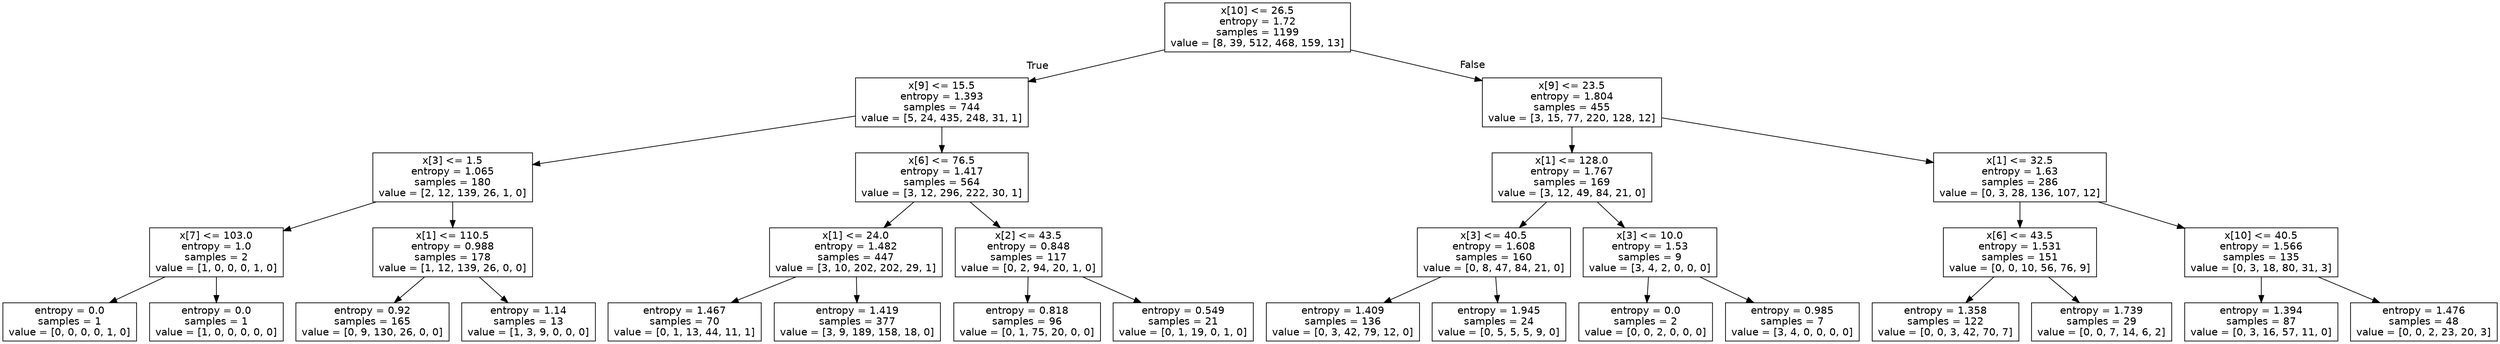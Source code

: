 digraph Tree {
node [shape=box, fontname="helvetica"] ;
edge [fontname="helvetica"] ;
0 [label="x[10] <= 26.5\nentropy = 1.72\nsamples = 1199\nvalue = [8, 39, 512, 468, 159, 13]"] ;
1 [label="x[9] <= 15.5\nentropy = 1.393\nsamples = 744\nvalue = [5, 24, 435, 248, 31, 1]"] ;
0 -> 1 [labeldistance=2.5, labelangle=45, headlabel="True"] ;
2 [label="x[3] <= 1.5\nentropy = 1.065\nsamples = 180\nvalue = [2, 12, 139, 26, 1, 0]"] ;
1 -> 2 ;
3 [label="x[7] <= 103.0\nentropy = 1.0\nsamples = 2\nvalue = [1, 0, 0, 0, 1, 0]"] ;
2 -> 3 ;
4 [label="entropy = 0.0\nsamples = 1\nvalue = [0, 0, 0, 0, 1, 0]"] ;
3 -> 4 ;
5 [label="entropy = 0.0\nsamples = 1\nvalue = [1, 0, 0, 0, 0, 0]"] ;
3 -> 5 ;
6 [label="x[1] <= 110.5\nentropy = 0.988\nsamples = 178\nvalue = [1, 12, 139, 26, 0, 0]"] ;
2 -> 6 ;
7 [label="entropy = 0.92\nsamples = 165\nvalue = [0, 9, 130, 26, 0, 0]"] ;
6 -> 7 ;
8 [label="entropy = 1.14\nsamples = 13\nvalue = [1, 3, 9, 0, 0, 0]"] ;
6 -> 8 ;
9 [label="x[6] <= 76.5\nentropy = 1.417\nsamples = 564\nvalue = [3, 12, 296, 222, 30, 1]"] ;
1 -> 9 ;
10 [label="x[1] <= 24.0\nentropy = 1.482\nsamples = 447\nvalue = [3, 10, 202, 202, 29, 1]"] ;
9 -> 10 ;
11 [label="entropy = 1.467\nsamples = 70\nvalue = [0, 1, 13, 44, 11, 1]"] ;
10 -> 11 ;
12 [label="entropy = 1.419\nsamples = 377\nvalue = [3, 9, 189, 158, 18, 0]"] ;
10 -> 12 ;
13 [label="x[2] <= 43.5\nentropy = 0.848\nsamples = 117\nvalue = [0, 2, 94, 20, 1, 0]"] ;
9 -> 13 ;
14 [label="entropy = 0.818\nsamples = 96\nvalue = [0, 1, 75, 20, 0, 0]"] ;
13 -> 14 ;
15 [label="entropy = 0.549\nsamples = 21\nvalue = [0, 1, 19, 0, 1, 0]"] ;
13 -> 15 ;
16 [label="x[9] <= 23.5\nentropy = 1.804\nsamples = 455\nvalue = [3, 15, 77, 220, 128, 12]"] ;
0 -> 16 [labeldistance=2.5, labelangle=-45, headlabel="False"] ;
17 [label="x[1] <= 128.0\nentropy = 1.767\nsamples = 169\nvalue = [3, 12, 49, 84, 21, 0]"] ;
16 -> 17 ;
18 [label="x[3] <= 40.5\nentropy = 1.608\nsamples = 160\nvalue = [0, 8, 47, 84, 21, 0]"] ;
17 -> 18 ;
19 [label="entropy = 1.409\nsamples = 136\nvalue = [0, 3, 42, 79, 12, 0]"] ;
18 -> 19 ;
20 [label="entropy = 1.945\nsamples = 24\nvalue = [0, 5, 5, 5, 9, 0]"] ;
18 -> 20 ;
21 [label="x[3] <= 10.0\nentropy = 1.53\nsamples = 9\nvalue = [3, 4, 2, 0, 0, 0]"] ;
17 -> 21 ;
22 [label="entropy = 0.0\nsamples = 2\nvalue = [0, 0, 2, 0, 0, 0]"] ;
21 -> 22 ;
23 [label="entropy = 0.985\nsamples = 7\nvalue = [3, 4, 0, 0, 0, 0]"] ;
21 -> 23 ;
24 [label="x[1] <= 32.5\nentropy = 1.63\nsamples = 286\nvalue = [0, 3, 28, 136, 107, 12]"] ;
16 -> 24 ;
25 [label="x[6] <= 43.5\nentropy = 1.531\nsamples = 151\nvalue = [0, 0, 10, 56, 76, 9]"] ;
24 -> 25 ;
26 [label="entropy = 1.358\nsamples = 122\nvalue = [0, 0, 3, 42, 70, 7]"] ;
25 -> 26 ;
27 [label="entropy = 1.739\nsamples = 29\nvalue = [0, 0, 7, 14, 6, 2]"] ;
25 -> 27 ;
28 [label="x[10] <= 40.5\nentropy = 1.566\nsamples = 135\nvalue = [0, 3, 18, 80, 31, 3]"] ;
24 -> 28 ;
29 [label="entropy = 1.394\nsamples = 87\nvalue = [0, 3, 16, 57, 11, 0]"] ;
28 -> 29 ;
30 [label="entropy = 1.476\nsamples = 48\nvalue = [0, 0, 2, 23, 20, 3]"] ;
28 -> 30 ;
}